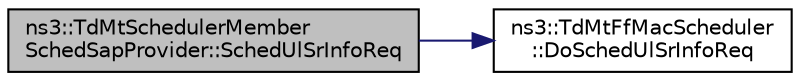 digraph "ns3::TdMtSchedulerMemberSchedSapProvider::SchedUlSrInfoReq"
{
  edge [fontname="Helvetica",fontsize="10",labelfontname="Helvetica",labelfontsize="10"];
  node [fontname="Helvetica",fontsize="10",shape=record];
  rankdir="LR";
  Node1 [label="ns3::TdMtSchedulerMember\lSchedSapProvider::SchedUlSrInfoReq",height=0.2,width=0.4,color="black", fillcolor="grey75", style="filled", fontcolor="black"];
  Node1 -> Node2 [color="midnightblue",fontsize="10",style="solid"];
  Node2 [label="ns3::TdMtFfMacScheduler\l::DoSchedUlSrInfoReq",height=0.2,width=0.4,color="black", fillcolor="white", style="filled",URL="$d8/d55/classns3_1_1TdMtFfMacScheduler.html#a563246e8c8561aa52342548edbd54ce2"];
}
